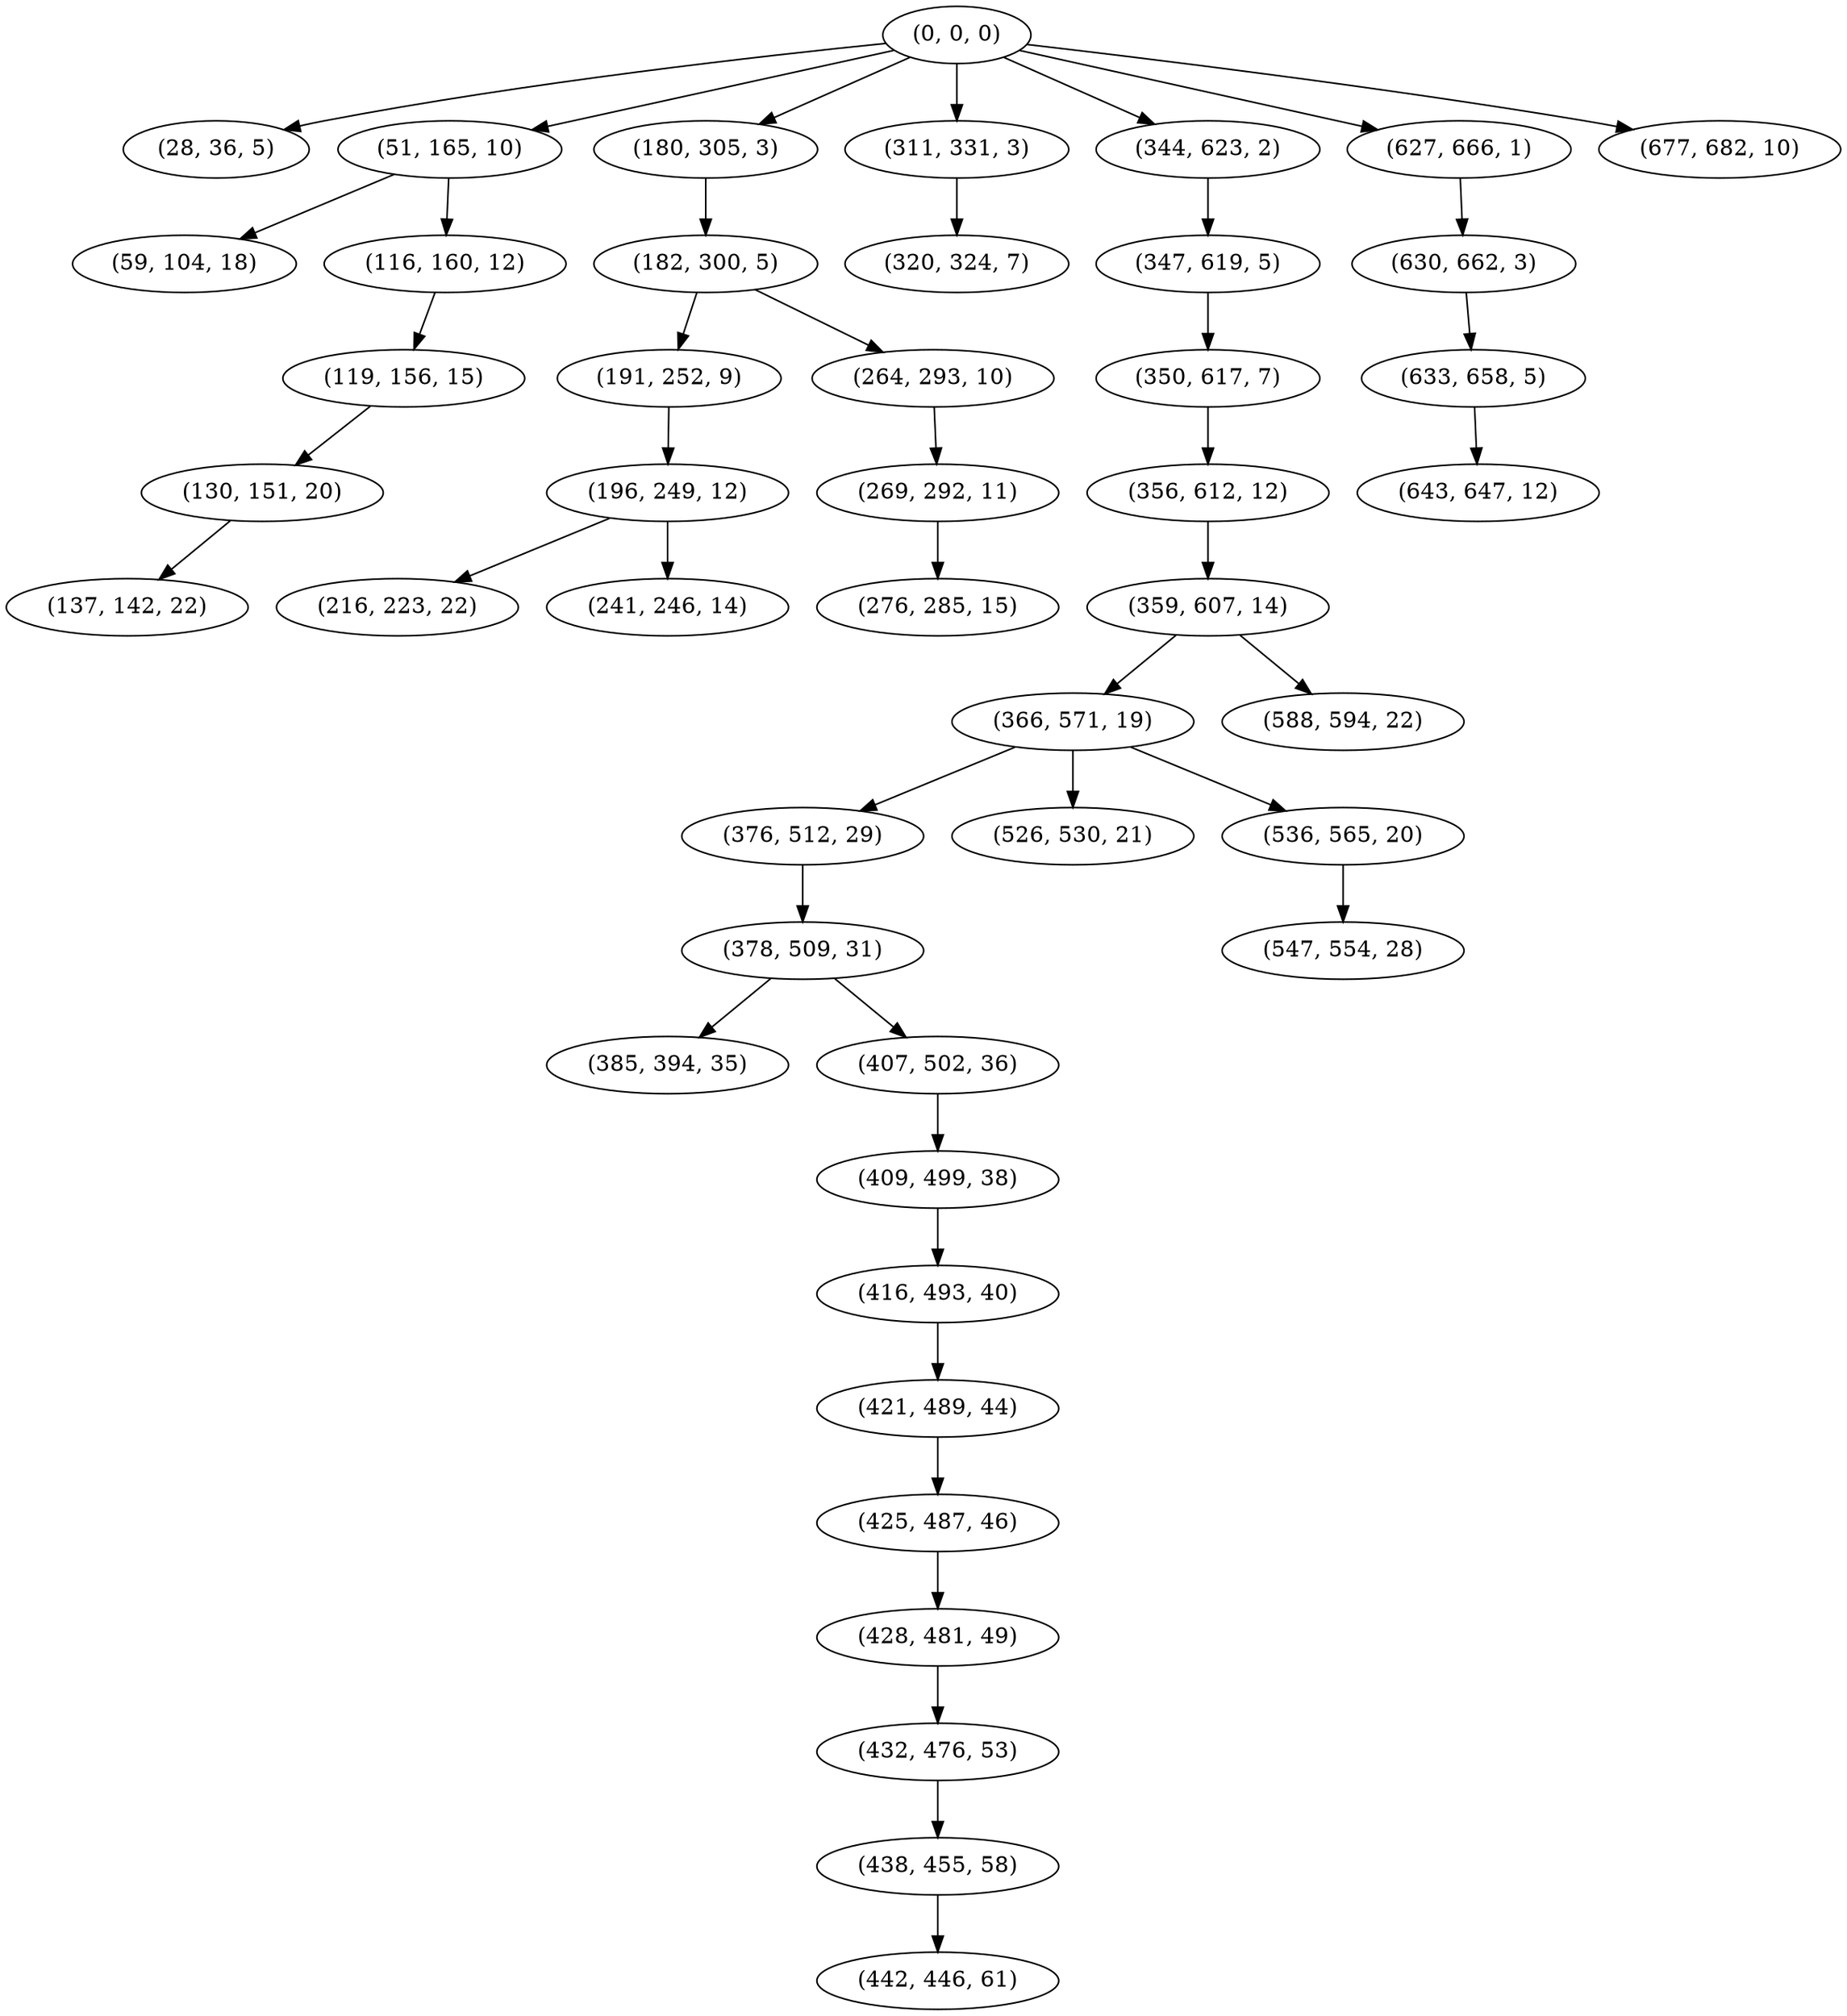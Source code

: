 digraph tree {
    "(0, 0, 0)";
    "(28, 36, 5)";
    "(51, 165, 10)";
    "(59, 104, 18)";
    "(116, 160, 12)";
    "(119, 156, 15)";
    "(130, 151, 20)";
    "(137, 142, 22)";
    "(180, 305, 3)";
    "(182, 300, 5)";
    "(191, 252, 9)";
    "(196, 249, 12)";
    "(216, 223, 22)";
    "(241, 246, 14)";
    "(264, 293, 10)";
    "(269, 292, 11)";
    "(276, 285, 15)";
    "(311, 331, 3)";
    "(320, 324, 7)";
    "(344, 623, 2)";
    "(347, 619, 5)";
    "(350, 617, 7)";
    "(356, 612, 12)";
    "(359, 607, 14)";
    "(366, 571, 19)";
    "(376, 512, 29)";
    "(378, 509, 31)";
    "(385, 394, 35)";
    "(407, 502, 36)";
    "(409, 499, 38)";
    "(416, 493, 40)";
    "(421, 489, 44)";
    "(425, 487, 46)";
    "(428, 481, 49)";
    "(432, 476, 53)";
    "(438, 455, 58)";
    "(442, 446, 61)";
    "(526, 530, 21)";
    "(536, 565, 20)";
    "(547, 554, 28)";
    "(588, 594, 22)";
    "(627, 666, 1)";
    "(630, 662, 3)";
    "(633, 658, 5)";
    "(643, 647, 12)";
    "(677, 682, 10)";
    "(0, 0, 0)" -> "(28, 36, 5)";
    "(0, 0, 0)" -> "(51, 165, 10)";
    "(0, 0, 0)" -> "(180, 305, 3)";
    "(0, 0, 0)" -> "(311, 331, 3)";
    "(0, 0, 0)" -> "(344, 623, 2)";
    "(0, 0, 0)" -> "(627, 666, 1)";
    "(0, 0, 0)" -> "(677, 682, 10)";
    "(51, 165, 10)" -> "(59, 104, 18)";
    "(51, 165, 10)" -> "(116, 160, 12)";
    "(116, 160, 12)" -> "(119, 156, 15)";
    "(119, 156, 15)" -> "(130, 151, 20)";
    "(130, 151, 20)" -> "(137, 142, 22)";
    "(180, 305, 3)" -> "(182, 300, 5)";
    "(182, 300, 5)" -> "(191, 252, 9)";
    "(182, 300, 5)" -> "(264, 293, 10)";
    "(191, 252, 9)" -> "(196, 249, 12)";
    "(196, 249, 12)" -> "(216, 223, 22)";
    "(196, 249, 12)" -> "(241, 246, 14)";
    "(264, 293, 10)" -> "(269, 292, 11)";
    "(269, 292, 11)" -> "(276, 285, 15)";
    "(311, 331, 3)" -> "(320, 324, 7)";
    "(344, 623, 2)" -> "(347, 619, 5)";
    "(347, 619, 5)" -> "(350, 617, 7)";
    "(350, 617, 7)" -> "(356, 612, 12)";
    "(356, 612, 12)" -> "(359, 607, 14)";
    "(359, 607, 14)" -> "(366, 571, 19)";
    "(359, 607, 14)" -> "(588, 594, 22)";
    "(366, 571, 19)" -> "(376, 512, 29)";
    "(366, 571, 19)" -> "(526, 530, 21)";
    "(366, 571, 19)" -> "(536, 565, 20)";
    "(376, 512, 29)" -> "(378, 509, 31)";
    "(378, 509, 31)" -> "(385, 394, 35)";
    "(378, 509, 31)" -> "(407, 502, 36)";
    "(407, 502, 36)" -> "(409, 499, 38)";
    "(409, 499, 38)" -> "(416, 493, 40)";
    "(416, 493, 40)" -> "(421, 489, 44)";
    "(421, 489, 44)" -> "(425, 487, 46)";
    "(425, 487, 46)" -> "(428, 481, 49)";
    "(428, 481, 49)" -> "(432, 476, 53)";
    "(432, 476, 53)" -> "(438, 455, 58)";
    "(438, 455, 58)" -> "(442, 446, 61)";
    "(536, 565, 20)" -> "(547, 554, 28)";
    "(627, 666, 1)" -> "(630, 662, 3)";
    "(630, 662, 3)" -> "(633, 658, 5)";
    "(633, 658, 5)" -> "(643, 647, 12)";
}
